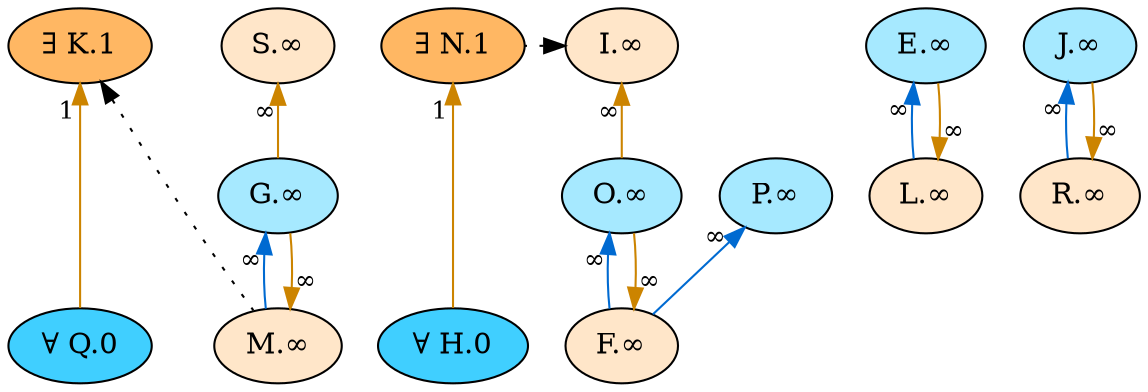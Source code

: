digraph {
    // Node defaults can be set here if needed
    "Q" [style="filled" fillcolor="#40cfff" label="∀ Q.0" fontsize=14]
    "H" [style="filled" fillcolor="#40cfff" label="∀ H.0" fontsize=14]
    "N" [style="filled" fillcolor="#ffb763" label="∃ N.1" fontsize=14]
    "K" [style="filled" fillcolor="#ffb763" label="∃ K.1" fontsize=14]
    "E" [style="filled" fillcolor="#a6e9ff" label="E.∞" fontsize=14]
    "L" [style="filled" fillcolor="#ffe6c9" label="L.∞" fontsize=14]
    "O" [style="filled" fillcolor="#a6e9ff" label="O.∞" fontsize=14]
    "F" [style="filled" fillcolor="#ffe6c9" label="F.∞" fontsize=14]
    "J" [style="filled" fillcolor="#a6e9ff" label="J.∞" fontsize=14]
    "R" [style="filled" fillcolor="#ffe6c9" label="R.∞" fontsize=14]
    "G" [style="filled" fillcolor="#a6e9ff" label="G.∞" fontsize=14]
    "M" [style="filled" fillcolor="#ffe6c9" label="M.∞" fontsize=14]
    "I" [style="filled" fillcolor="#ffe6c9" label="I.∞" fontsize=14]
    "P" [style="filled" fillcolor="#a6e9ff" label="P.∞" fontsize=14]
    "S" [style="filled" fillcolor="#ffe6c9" label="S.∞" fontsize=14]
    edge[labeldistance=1.5 fontsize=12]
    "E" -> "L" [color="#006ad1" style="solid" dir="back" taillabel="∞" ]
    "L" -> "E" [color="#cc8400" style="solid" dir="back" taillabel="∞" ]
    "O" -> "F" [color="#006ad1" style="solid" dir="back" taillabel="∞" ]
    "F" -> "O" [color="#cc8400" style="solid" dir="back" taillabel="∞" ]
    "J" -> "R" [color="#006ad1" style="solid" dir="back" taillabel="∞" ]
    "R" -> "J" [color="#cc8400" style="solid" dir="back" taillabel="∞" ]
    "G" -> "M" [color="#006ad1" style="solid" dir="back" taillabel="∞" ]
    "M" -> "G" [color="#cc8400" style="solid" dir="back" taillabel="∞" ]
    "K" -> "Q" [color="#cc8400" style="solid" dir="back" taillabel="1" ]
    "N" -> "H" [color="#cc8400" style="solid" dir="back" taillabel="1" ]
    "I" -> "N" [color="black" style="dotted" dir="back" taillabel="" constraint=false]
    "I" -> "O" [color="#cc8400" style="solid" dir="back" taillabel="∞" ]
    "P" -> "F" [color="#006ad1" style="solid" dir="back" taillabel="∞" ]
    "K" -> "M" [color="black" style="dotted" dir="back" taillabel="" constraint=false]
    "S" -> "G" [color="#cc8400" style="solid" dir="back" taillabel="∞" ]
    {rank = max "Q" "H"}
    {rank = min "N" "K"}
}